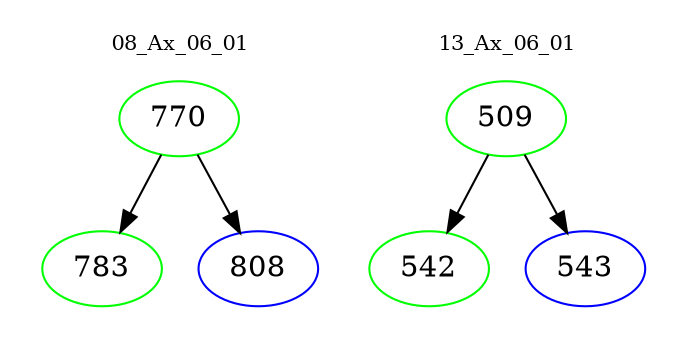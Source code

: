 digraph{
subgraph cluster_0 {
color = white
label = "08_Ax_06_01";
fontsize=10;
T0_770 [label="770", color="green"]
T0_770 -> T0_783 [color="black"]
T0_783 [label="783", color="green"]
T0_770 -> T0_808 [color="black"]
T0_808 [label="808", color="blue"]
}
subgraph cluster_1 {
color = white
label = "13_Ax_06_01";
fontsize=10;
T1_509 [label="509", color="green"]
T1_509 -> T1_542 [color="black"]
T1_542 [label="542", color="green"]
T1_509 -> T1_543 [color="black"]
T1_543 [label="543", color="blue"]
}
}

